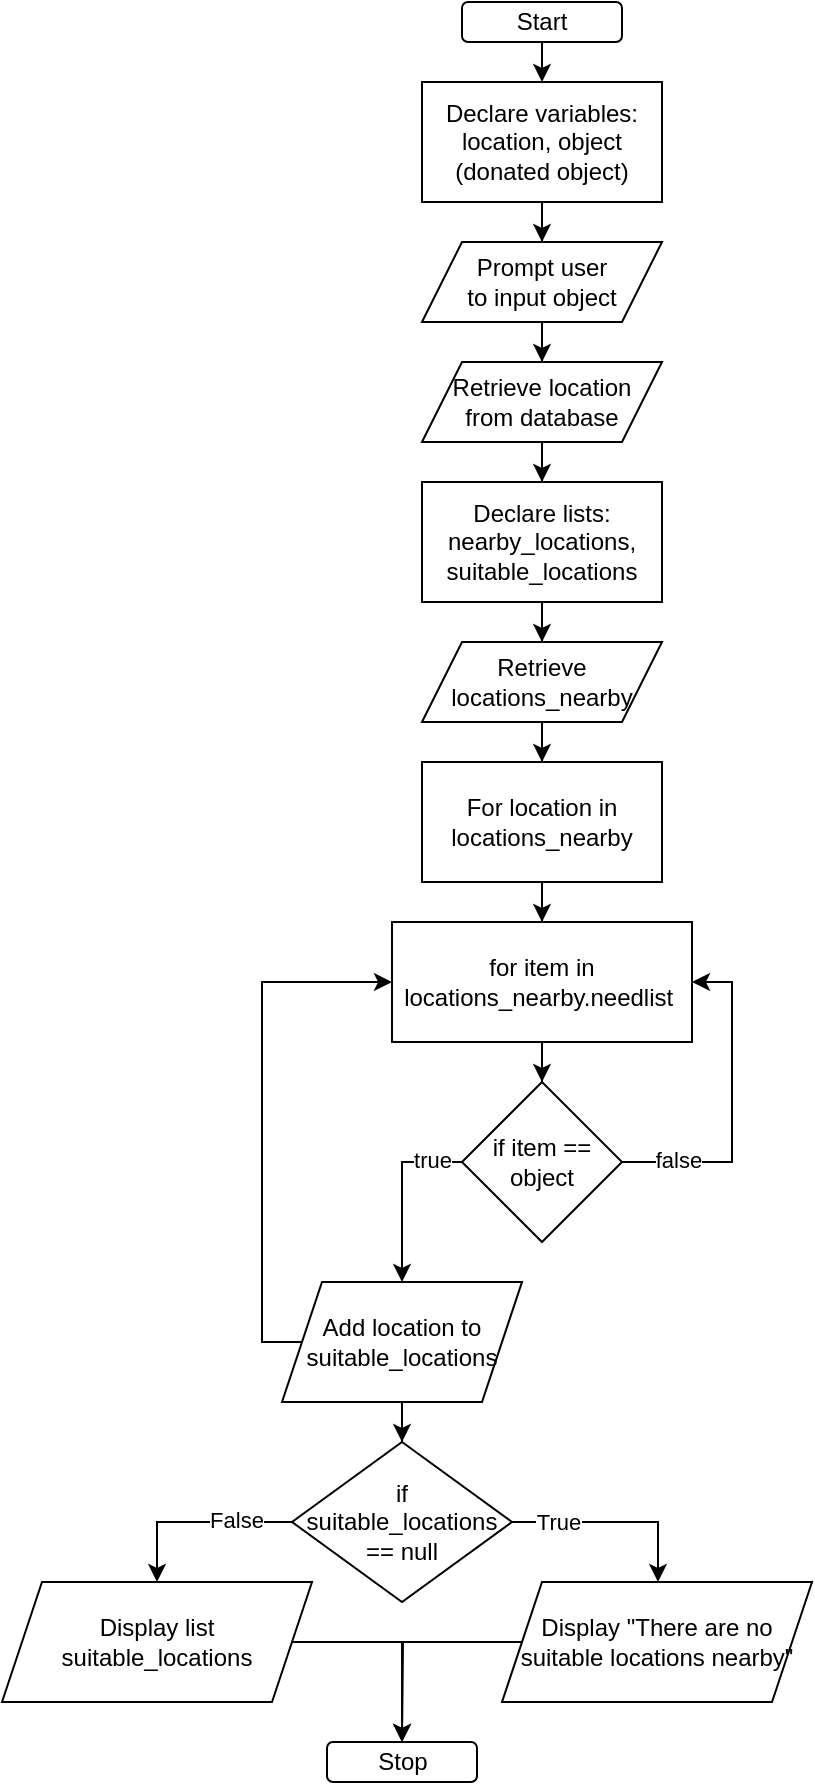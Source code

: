 <mxfile version="28.1.0">
  <diagram name="Page-1" id="dOSj8FbOc4rfu7ZQ6_md">
    <mxGraphModel dx="655" dy="414" grid="1" gridSize="10" guides="1" tooltips="1" connect="1" arrows="1" fold="1" page="1" pageScale="1" pageWidth="827" pageHeight="1169" math="0" shadow="0">
      <root>
        <mxCell id="0" />
        <mxCell id="1" parent="0" />
        <mxCell id="POnGZX_URE5P2htHHpKZ-21" style="edgeStyle=orthogonalEdgeStyle;rounded=0;orthogonalLoop=1;jettySize=auto;html=1;exitX=0.5;exitY=1;exitDx=0;exitDy=0;entryX=0.5;entryY=0;entryDx=0;entryDy=0;" edge="1" parent="1" source="POnGZX_URE5P2htHHpKZ-2" target="POnGZX_URE5P2htHHpKZ-4">
          <mxGeometry relative="1" as="geometry" />
        </mxCell>
        <mxCell id="POnGZX_URE5P2htHHpKZ-2" value="Start" style="rounded=1;whiteSpace=wrap;html=1;" vertex="1" parent="1">
          <mxGeometry x="350" y="100" width="80" height="20" as="geometry" />
        </mxCell>
        <mxCell id="POnGZX_URE5P2htHHpKZ-22" style="edgeStyle=orthogonalEdgeStyle;rounded=0;orthogonalLoop=1;jettySize=auto;html=1;entryX=0.5;entryY=0;entryDx=0;entryDy=0;" edge="1" parent="1" source="POnGZX_URE5P2htHHpKZ-4" target="POnGZX_URE5P2htHHpKZ-5">
          <mxGeometry relative="1" as="geometry" />
        </mxCell>
        <mxCell id="POnGZX_URE5P2htHHpKZ-4" value="Declare variables:&lt;br&gt;location, object (donated object)" style="rounded=0;whiteSpace=wrap;html=1;" vertex="1" parent="1">
          <mxGeometry x="330" y="140" width="120" height="60" as="geometry" />
        </mxCell>
        <mxCell id="POnGZX_URE5P2htHHpKZ-23" style="edgeStyle=orthogonalEdgeStyle;rounded=0;orthogonalLoop=1;jettySize=auto;html=1;entryX=0.5;entryY=0;entryDx=0;entryDy=0;" edge="1" parent="1" source="POnGZX_URE5P2htHHpKZ-5" target="POnGZX_URE5P2htHHpKZ-6">
          <mxGeometry relative="1" as="geometry" />
        </mxCell>
        <mxCell id="POnGZX_URE5P2htHHpKZ-5" value="Prompt user&lt;br&gt;to input object" style="shape=parallelogram;perimeter=parallelogramPerimeter;whiteSpace=wrap;html=1;fixedSize=1;" vertex="1" parent="1">
          <mxGeometry x="330" y="220" width="120" height="40" as="geometry" />
        </mxCell>
        <mxCell id="POnGZX_URE5P2htHHpKZ-24" style="edgeStyle=orthogonalEdgeStyle;rounded=0;orthogonalLoop=1;jettySize=auto;html=1;entryX=0.5;entryY=0;entryDx=0;entryDy=0;" edge="1" parent="1" source="POnGZX_URE5P2htHHpKZ-6" target="POnGZX_URE5P2htHHpKZ-7">
          <mxGeometry relative="1" as="geometry" />
        </mxCell>
        <mxCell id="POnGZX_URE5P2htHHpKZ-6" value="Retrieve location&lt;br&gt;from database" style="shape=parallelogram;perimeter=parallelogramPerimeter;whiteSpace=wrap;html=1;fixedSize=1;" vertex="1" parent="1">
          <mxGeometry x="330" y="280" width="120" height="40" as="geometry" />
        </mxCell>
        <mxCell id="POnGZX_URE5P2htHHpKZ-25" style="edgeStyle=orthogonalEdgeStyle;rounded=0;orthogonalLoop=1;jettySize=auto;html=1;entryX=0.5;entryY=0;entryDx=0;entryDy=0;" edge="1" parent="1" source="POnGZX_URE5P2htHHpKZ-7" target="POnGZX_URE5P2htHHpKZ-10">
          <mxGeometry relative="1" as="geometry" />
        </mxCell>
        <mxCell id="POnGZX_URE5P2htHHpKZ-7" value="Declare lists: nearby_locations, suitable_locations" style="rounded=0;whiteSpace=wrap;html=1;" vertex="1" parent="1">
          <mxGeometry x="330" y="340" width="120" height="60" as="geometry" />
        </mxCell>
        <mxCell id="POnGZX_URE5P2htHHpKZ-27" style="edgeStyle=orthogonalEdgeStyle;rounded=0;orthogonalLoop=1;jettySize=auto;html=1;entryX=0.5;entryY=0;entryDx=0;entryDy=0;" edge="1" parent="1" source="POnGZX_URE5P2htHHpKZ-8" target="POnGZX_URE5P2htHHpKZ-12">
          <mxGeometry relative="1" as="geometry" />
        </mxCell>
        <mxCell id="POnGZX_URE5P2htHHpKZ-8" value="For location in locations_nearby" style="rounded=0;whiteSpace=wrap;html=1;" vertex="1" parent="1">
          <mxGeometry x="330" y="480" width="120" height="60" as="geometry" />
        </mxCell>
        <mxCell id="POnGZX_URE5P2htHHpKZ-26" style="edgeStyle=orthogonalEdgeStyle;rounded=0;orthogonalLoop=1;jettySize=auto;html=1;entryX=0.5;entryY=0;entryDx=0;entryDy=0;" edge="1" parent="1" source="POnGZX_URE5P2htHHpKZ-10" target="POnGZX_URE5P2htHHpKZ-8">
          <mxGeometry relative="1" as="geometry" />
        </mxCell>
        <mxCell id="POnGZX_URE5P2htHHpKZ-10" value="Retrieve&lt;br&gt;locations_nearby" style="shape=parallelogram;perimeter=parallelogramPerimeter;whiteSpace=wrap;html=1;fixedSize=1;" vertex="1" parent="1">
          <mxGeometry x="330" y="420" width="120" height="40" as="geometry" />
        </mxCell>
        <mxCell id="POnGZX_URE5P2htHHpKZ-20" style="edgeStyle=orthogonalEdgeStyle;rounded=0;orthogonalLoop=1;jettySize=auto;html=1;entryX=0.5;entryY=0;entryDx=0;entryDy=0;" edge="1" parent="1" source="POnGZX_URE5P2htHHpKZ-12" target="POnGZX_URE5P2htHHpKZ-13">
          <mxGeometry relative="1" as="geometry" />
        </mxCell>
        <mxCell id="POnGZX_URE5P2htHHpKZ-12" value="for item in locations_nearby.needlist&amp;nbsp;" style="rounded=0;whiteSpace=wrap;html=1;" vertex="1" parent="1">
          <mxGeometry x="315" y="560" width="150" height="60" as="geometry" />
        </mxCell>
        <mxCell id="POnGZX_URE5P2htHHpKZ-14" style="edgeStyle=orthogonalEdgeStyle;rounded=0;orthogonalLoop=1;jettySize=auto;html=1;entryX=1;entryY=0.5;entryDx=0;entryDy=0;" edge="1" parent="1" source="POnGZX_URE5P2htHHpKZ-13" target="POnGZX_URE5P2htHHpKZ-12">
          <mxGeometry relative="1" as="geometry">
            <Array as="points">
              <mxPoint x="485" y="680" />
              <mxPoint x="485" y="590" />
            </Array>
          </mxGeometry>
        </mxCell>
        <mxCell id="POnGZX_URE5P2htHHpKZ-15" value="false" style="edgeLabel;html=1;align=center;verticalAlign=middle;resizable=0;points=[];" vertex="1" connectable="0" parent="POnGZX_URE5P2htHHpKZ-14">
          <mxGeometry x="-0.662" y="1" relative="1" as="geometry">
            <mxPoint as="offset" />
          </mxGeometry>
        </mxCell>
        <mxCell id="POnGZX_URE5P2htHHpKZ-17" style="edgeStyle=orthogonalEdgeStyle;rounded=0;orthogonalLoop=1;jettySize=auto;html=1;entryX=0.5;entryY=0;entryDx=0;entryDy=0;" edge="1" parent="1" source="POnGZX_URE5P2htHHpKZ-13" target="POnGZX_URE5P2htHHpKZ-16">
          <mxGeometry relative="1" as="geometry">
            <Array as="points">
              <mxPoint x="320" y="680" />
            </Array>
          </mxGeometry>
        </mxCell>
        <mxCell id="POnGZX_URE5P2htHHpKZ-19" value="true" style="edgeLabel;html=1;align=center;verticalAlign=middle;resizable=0;points=[];" vertex="1" connectable="0" parent="POnGZX_URE5P2htHHpKZ-17">
          <mxGeometry x="-0.657" y="-1" relative="1" as="geometry">
            <mxPoint as="offset" />
          </mxGeometry>
        </mxCell>
        <mxCell id="POnGZX_URE5P2htHHpKZ-13" value="if item == object" style="rhombus;whiteSpace=wrap;html=1;" vertex="1" parent="1">
          <mxGeometry x="350" y="640" width="80" height="80" as="geometry" />
        </mxCell>
        <mxCell id="POnGZX_URE5P2htHHpKZ-38" style="edgeStyle=orthogonalEdgeStyle;rounded=0;orthogonalLoop=1;jettySize=auto;html=1;entryX=0.5;entryY=0;entryDx=0;entryDy=0;" edge="1" parent="1" source="POnGZX_URE5P2htHHpKZ-16" target="POnGZX_URE5P2htHHpKZ-18">
          <mxGeometry relative="1" as="geometry" />
        </mxCell>
        <mxCell id="POnGZX_URE5P2htHHpKZ-42" style="edgeStyle=orthogonalEdgeStyle;rounded=0;orthogonalLoop=1;jettySize=auto;html=1;entryX=0;entryY=0.5;entryDx=0;entryDy=0;" edge="1" parent="1" source="POnGZX_URE5P2htHHpKZ-16" target="POnGZX_URE5P2htHHpKZ-12">
          <mxGeometry relative="1" as="geometry">
            <Array as="points">
              <mxPoint x="250" y="770" />
              <mxPoint x="250" y="590" />
            </Array>
          </mxGeometry>
        </mxCell>
        <mxCell id="POnGZX_URE5P2htHHpKZ-16" value="Add location to suitable_locations" style="shape=parallelogram;perimeter=parallelogramPerimeter;whiteSpace=wrap;html=1;fixedSize=1;" vertex="1" parent="1">
          <mxGeometry x="260" y="740" width="120" height="60" as="geometry" />
        </mxCell>
        <mxCell id="POnGZX_URE5P2htHHpKZ-33" style="edgeStyle=orthogonalEdgeStyle;rounded=0;orthogonalLoop=1;jettySize=auto;html=1;entryX=0.5;entryY=0;entryDx=0;entryDy=0;" edge="1" parent="1" source="POnGZX_URE5P2htHHpKZ-18" target="POnGZX_URE5P2htHHpKZ-32">
          <mxGeometry relative="1" as="geometry">
            <Array as="points">
              <mxPoint x="198" y="860" />
            </Array>
          </mxGeometry>
        </mxCell>
        <mxCell id="POnGZX_URE5P2htHHpKZ-36" value="False" style="edgeLabel;html=1;align=center;verticalAlign=middle;resizable=0;points=[];" vertex="1" connectable="0" parent="POnGZX_URE5P2htHHpKZ-33">
          <mxGeometry x="-0.427" y="-1" relative="1" as="geometry">
            <mxPoint as="offset" />
          </mxGeometry>
        </mxCell>
        <mxCell id="POnGZX_URE5P2htHHpKZ-35" style="edgeStyle=orthogonalEdgeStyle;rounded=0;orthogonalLoop=1;jettySize=auto;html=1;entryX=0.5;entryY=0;entryDx=0;entryDy=0;" edge="1" parent="1" source="POnGZX_URE5P2htHHpKZ-18" target="POnGZX_URE5P2htHHpKZ-31">
          <mxGeometry relative="1" as="geometry">
            <Array as="points">
              <mxPoint x="448" y="860" />
              <mxPoint x="448" y="890" />
            </Array>
          </mxGeometry>
        </mxCell>
        <mxCell id="POnGZX_URE5P2htHHpKZ-37" value="True" style="edgeLabel;html=1;align=center;verticalAlign=middle;resizable=0;points=[];" vertex="1" connectable="0" parent="POnGZX_URE5P2htHHpKZ-35">
          <mxGeometry x="-0.553" relative="1" as="geometry">
            <mxPoint as="offset" />
          </mxGeometry>
        </mxCell>
        <mxCell id="POnGZX_URE5P2htHHpKZ-18" value="if&lt;br&gt;suitable_locations == null" style="rhombus;whiteSpace=wrap;html=1;" vertex="1" parent="1">
          <mxGeometry x="265" y="820" width="110" height="80" as="geometry" />
        </mxCell>
        <mxCell id="POnGZX_URE5P2htHHpKZ-41" style="edgeStyle=orthogonalEdgeStyle;rounded=0;orthogonalLoop=1;jettySize=auto;html=1;" edge="1" parent="1" source="POnGZX_URE5P2htHHpKZ-31">
          <mxGeometry relative="1" as="geometry">
            <mxPoint x="320" y="970" as="targetPoint" />
          </mxGeometry>
        </mxCell>
        <mxCell id="POnGZX_URE5P2htHHpKZ-31" value="Display &quot;There are no suitable locations nearby&quot;" style="shape=parallelogram;perimeter=parallelogramPerimeter;whiteSpace=wrap;html=1;fixedSize=1;" vertex="1" parent="1">
          <mxGeometry x="370" y="890" width="155" height="60" as="geometry" />
        </mxCell>
        <mxCell id="POnGZX_URE5P2htHHpKZ-40" style="edgeStyle=orthogonalEdgeStyle;rounded=0;orthogonalLoop=1;jettySize=auto;html=1;entryX=0.5;entryY=0;entryDx=0;entryDy=0;" edge="1" parent="1" source="POnGZX_URE5P2htHHpKZ-32" target="POnGZX_URE5P2htHHpKZ-39">
          <mxGeometry relative="1" as="geometry" />
        </mxCell>
        <mxCell id="POnGZX_URE5P2htHHpKZ-32" value="Display list suitable_locations" style="shape=parallelogram;perimeter=parallelogramPerimeter;whiteSpace=wrap;html=1;fixedSize=1;" vertex="1" parent="1">
          <mxGeometry x="120" y="890" width="155" height="60" as="geometry" />
        </mxCell>
        <mxCell id="POnGZX_URE5P2htHHpKZ-39" value="Stop" style="rounded=1;whiteSpace=wrap;html=1;" vertex="1" parent="1">
          <mxGeometry x="282.5" y="970" width="75" height="20" as="geometry" />
        </mxCell>
      </root>
    </mxGraphModel>
  </diagram>
</mxfile>
